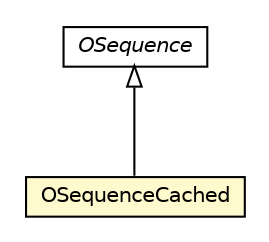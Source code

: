 #!/usr/local/bin/dot
#
# Class diagram 
# Generated by UMLGraph version R5_6-24-gf6e263 (http://www.umlgraph.org/)
#

digraph G {
	edge [fontname="Helvetica",fontsize=10,labelfontname="Helvetica",labelfontsize=10];
	node [fontname="Helvetica",fontsize=10,shape=plaintext];
	nodesep=0.25;
	ranksep=0.5;
	// com.orientechnologies.orient.core.metadata.sequence.OSequenceCached
	c3658269 [label=<<table title="com.orientechnologies.orient.core.metadata.sequence.OSequenceCached" border="0" cellborder="1" cellspacing="0" cellpadding="2" port="p" bgcolor="lemonChiffon" href="./OSequenceCached.html">
		<tr><td><table border="0" cellspacing="0" cellpadding="1">
<tr><td align="center" balign="center"> OSequenceCached </td></tr>
		</table></td></tr>
		</table>>, URL="./OSequenceCached.html", fontname="Helvetica", fontcolor="black", fontsize=10.0];
	// com.orientechnologies.orient.core.metadata.sequence.OSequence
	c3658273 [label=<<table title="com.orientechnologies.orient.core.metadata.sequence.OSequence" border="0" cellborder="1" cellspacing="0" cellpadding="2" port="p" href="./OSequence.html">
		<tr><td><table border="0" cellspacing="0" cellpadding="1">
<tr><td align="center" balign="center"><font face="Helvetica-Oblique"> OSequence </font></td></tr>
		</table></td></tr>
		</table>>, URL="./OSequence.html", fontname="Helvetica", fontcolor="black", fontsize=10.0];
	//com.orientechnologies.orient.core.metadata.sequence.OSequenceCached extends com.orientechnologies.orient.core.metadata.sequence.OSequence
	c3658273:p -> c3658269:p [dir=back,arrowtail=empty];
}

